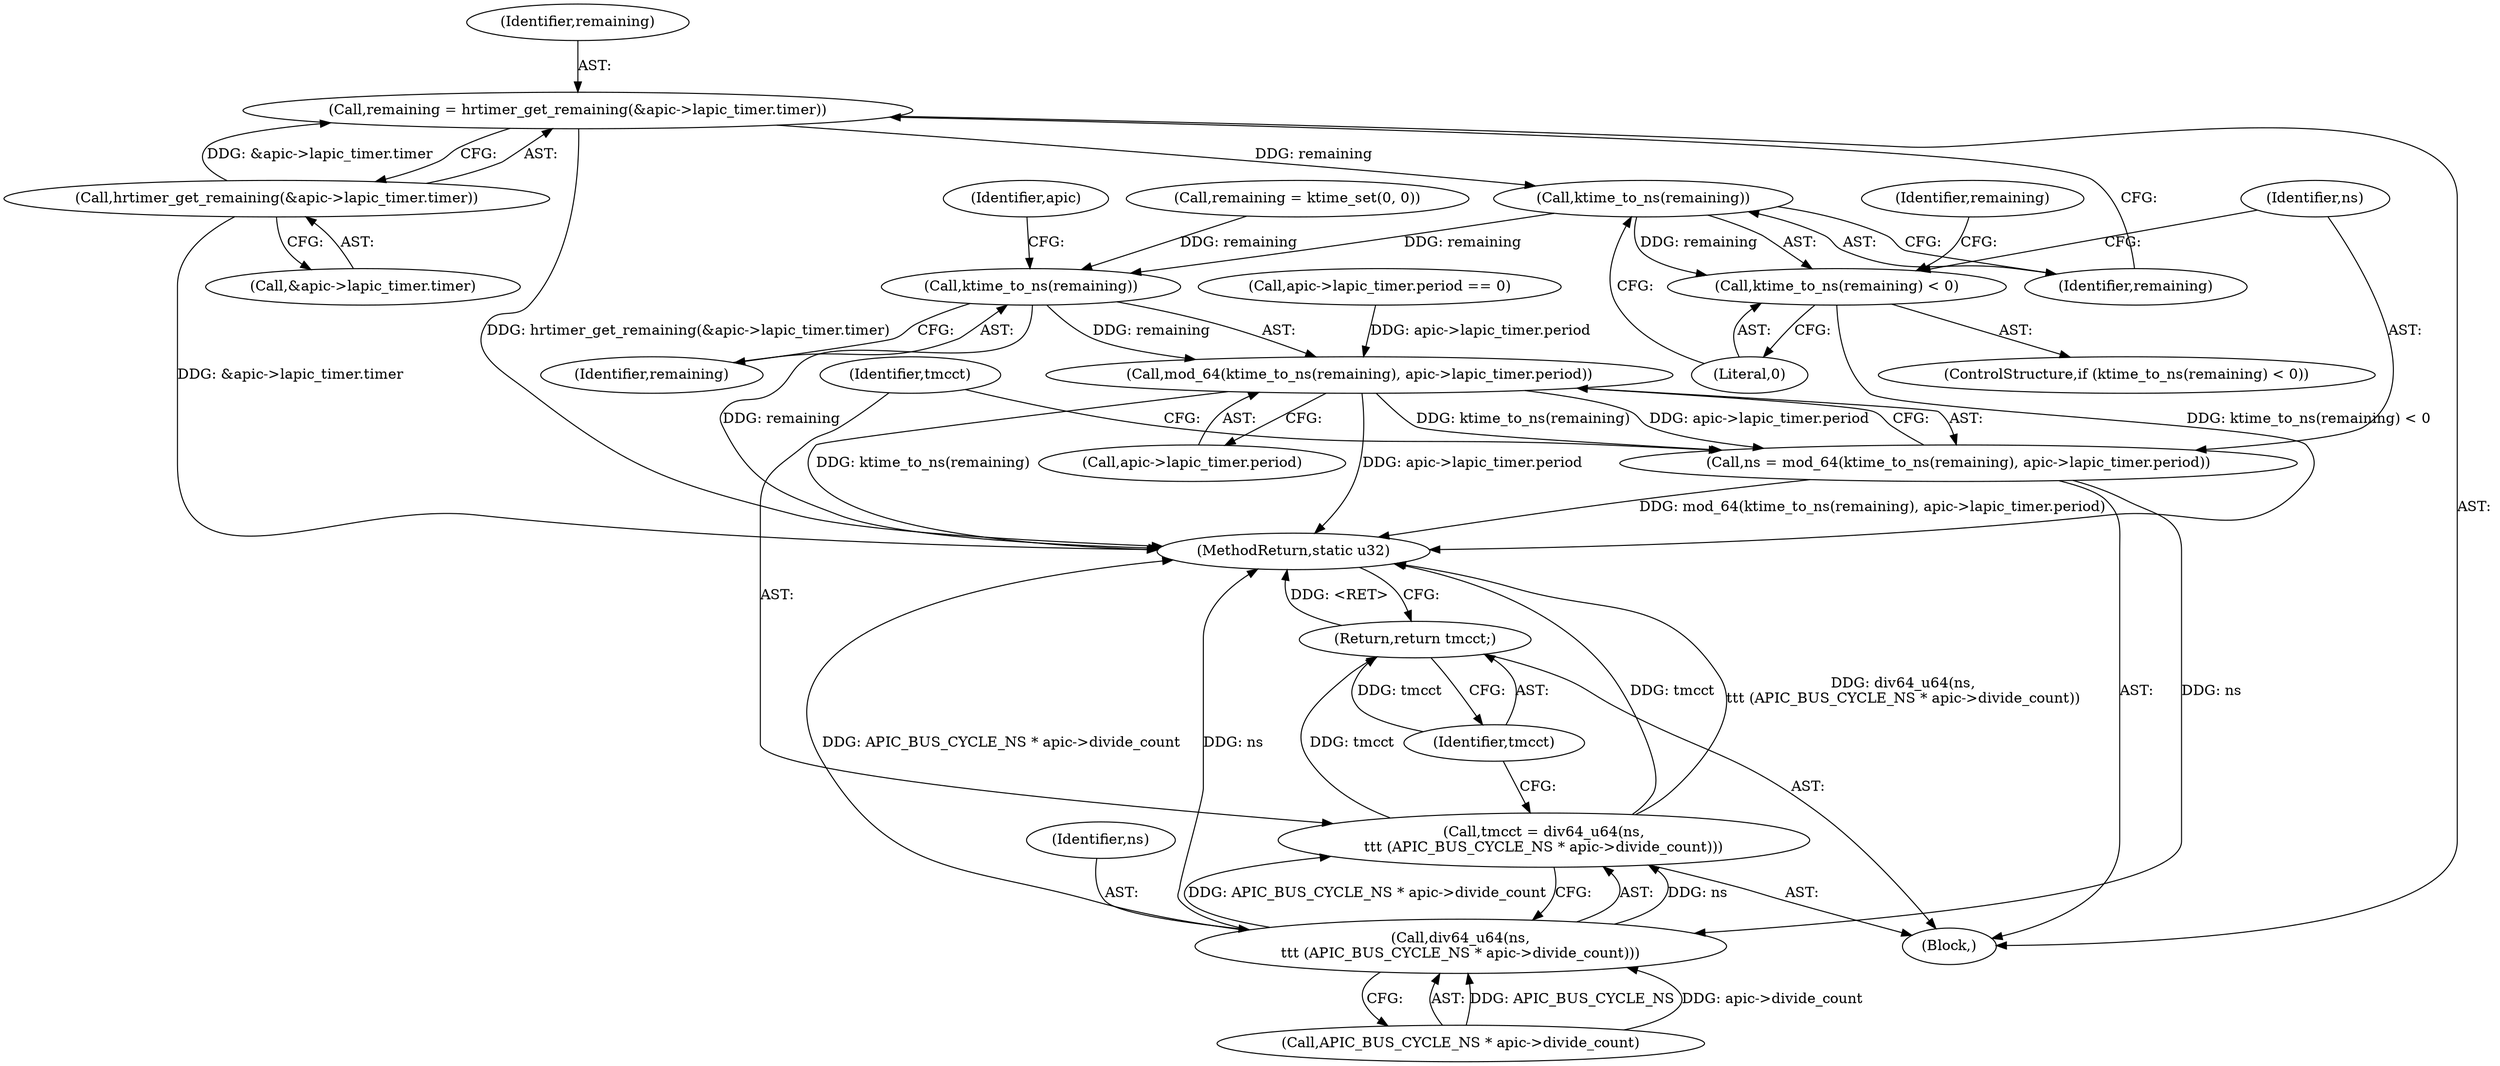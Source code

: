 digraph "0_linux_b963a22e6d1a266a67e9eecc88134713fd54775c@API" {
"1000127" [label="(Call,remaining = hrtimer_get_remaining(&apic->lapic_timer.timer))"];
"1000129" [label="(Call,hrtimer_get_remaining(&apic->lapic_timer.timer))"];
"1000138" [label="(Call,ktime_to_ns(remaining))"];
"1000137" [label="(Call,ktime_to_ns(remaining) < 0)"];
"1000149" [label="(Call,ktime_to_ns(remaining))"];
"1000148" [label="(Call,mod_64(ktime_to_ns(remaining), apic->lapic_timer.period))"];
"1000146" [label="(Call,ns = mod_64(ktime_to_ns(remaining), apic->lapic_timer.period))"];
"1000158" [label="(Call,div64_u64(ns,\n\t\t\t (APIC_BUS_CYCLE_NS * apic->divide_count)))"];
"1000156" [label="(Call,tmcct = div64_u64(ns,\n\t\t\t (APIC_BUS_CYCLE_NS * apic->divide_count)))"];
"1000165" [label="(Return,return tmcct;)"];
"1000128" [label="(Identifier,remaining)"];
"1000142" [label="(Identifier,remaining)"];
"1000148" [label="(Call,mod_64(ktime_to_ns(remaining), apic->lapic_timer.period))"];
"1000138" [label="(Call,ktime_to_ns(remaining))"];
"1000149" [label="(Call,ktime_to_ns(remaining))"];
"1000139" [label="(Identifier,remaining)"];
"1000166" [label="(Identifier,tmcct)"];
"1000159" [label="(Identifier,ns)"];
"1000140" [label="(Literal,0)"];
"1000151" [label="(Call,apic->lapic_timer.period)"];
"1000153" [label="(Identifier,apic)"];
"1000150" [label="(Identifier,remaining)"];
"1000160" [label="(Call,APIC_BUS_CYCLE_NS * apic->divide_count)"];
"1000137" [label="(Call,ktime_to_ns(remaining) < 0)"];
"1000127" [label="(Call,remaining = hrtimer_get_remaining(&apic->lapic_timer.timer))"];
"1000118" [label="(Call,apic->lapic_timer.period == 0)"];
"1000165" [label="(Return,return tmcct;)"];
"1000146" [label="(Call,ns = mod_64(ktime_to_ns(remaining), apic->lapic_timer.period))"];
"1000141" [label="(Call,remaining = ktime_set(0, 0))"];
"1000156" [label="(Call,tmcct = div64_u64(ns,\n\t\t\t (APIC_BUS_CYCLE_NS * apic->divide_count)))"];
"1000158" [label="(Call,div64_u64(ns,\n\t\t\t (APIC_BUS_CYCLE_NS * apic->divide_count)))"];
"1000103" [label="(Block,)"];
"1000130" [label="(Call,&apic->lapic_timer.timer)"];
"1000136" [label="(ControlStructure,if (ktime_to_ns(remaining) < 0))"];
"1000129" [label="(Call,hrtimer_get_remaining(&apic->lapic_timer.timer))"];
"1000167" [label="(MethodReturn,static u32)"];
"1000147" [label="(Identifier,ns)"];
"1000157" [label="(Identifier,tmcct)"];
"1000127" -> "1000103"  [label="AST: "];
"1000127" -> "1000129"  [label="CFG: "];
"1000128" -> "1000127"  [label="AST: "];
"1000129" -> "1000127"  [label="AST: "];
"1000139" -> "1000127"  [label="CFG: "];
"1000127" -> "1000167"  [label="DDG: hrtimer_get_remaining(&apic->lapic_timer.timer)"];
"1000129" -> "1000127"  [label="DDG: &apic->lapic_timer.timer"];
"1000127" -> "1000138"  [label="DDG: remaining"];
"1000129" -> "1000130"  [label="CFG: "];
"1000130" -> "1000129"  [label="AST: "];
"1000129" -> "1000167"  [label="DDG: &apic->lapic_timer.timer"];
"1000138" -> "1000137"  [label="AST: "];
"1000138" -> "1000139"  [label="CFG: "];
"1000139" -> "1000138"  [label="AST: "];
"1000140" -> "1000138"  [label="CFG: "];
"1000138" -> "1000137"  [label="DDG: remaining"];
"1000138" -> "1000149"  [label="DDG: remaining"];
"1000137" -> "1000136"  [label="AST: "];
"1000137" -> "1000140"  [label="CFG: "];
"1000140" -> "1000137"  [label="AST: "];
"1000142" -> "1000137"  [label="CFG: "];
"1000147" -> "1000137"  [label="CFG: "];
"1000137" -> "1000167"  [label="DDG: ktime_to_ns(remaining) < 0"];
"1000149" -> "1000148"  [label="AST: "];
"1000149" -> "1000150"  [label="CFG: "];
"1000150" -> "1000149"  [label="AST: "];
"1000153" -> "1000149"  [label="CFG: "];
"1000149" -> "1000167"  [label="DDG: remaining"];
"1000149" -> "1000148"  [label="DDG: remaining"];
"1000141" -> "1000149"  [label="DDG: remaining"];
"1000148" -> "1000146"  [label="AST: "];
"1000148" -> "1000151"  [label="CFG: "];
"1000151" -> "1000148"  [label="AST: "];
"1000146" -> "1000148"  [label="CFG: "];
"1000148" -> "1000167"  [label="DDG: apic->lapic_timer.period"];
"1000148" -> "1000167"  [label="DDG: ktime_to_ns(remaining)"];
"1000148" -> "1000146"  [label="DDG: ktime_to_ns(remaining)"];
"1000148" -> "1000146"  [label="DDG: apic->lapic_timer.period"];
"1000118" -> "1000148"  [label="DDG: apic->lapic_timer.period"];
"1000146" -> "1000103"  [label="AST: "];
"1000147" -> "1000146"  [label="AST: "];
"1000157" -> "1000146"  [label="CFG: "];
"1000146" -> "1000167"  [label="DDG: mod_64(ktime_to_ns(remaining), apic->lapic_timer.period)"];
"1000146" -> "1000158"  [label="DDG: ns"];
"1000158" -> "1000156"  [label="AST: "];
"1000158" -> "1000160"  [label="CFG: "];
"1000159" -> "1000158"  [label="AST: "];
"1000160" -> "1000158"  [label="AST: "];
"1000156" -> "1000158"  [label="CFG: "];
"1000158" -> "1000167"  [label="DDG: ns"];
"1000158" -> "1000167"  [label="DDG: APIC_BUS_CYCLE_NS * apic->divide_count"];
"1000158" -> "1000156"  [label="DDG: ns"];
"1000158" -> "1000156"  [label="DDG: APIC_BUS_CYCLE_NS * apic->divide_count"];
"1000160" -> "1000158"  [label="DDG: APIC_BUS_CYCLE_NS"];
"1000160" -> "1000158"  [label="DDG: apic->divide_count"];
"1000156" -> "1000103"  [label="AST: "];
"1000157" -> "1000156"  [label="AST: "];
"1000166" -> "1000156"  [label="CFG: "];
"1000156" -> "1000167"  [label="DDG: tmcct"];
"1000156" -> "1000167"  [label="DDG: div64_u64(ns,\n\t\t\t (APIC_BUS_CYCLE_NS * apic->divide_count))"];
"1000156" -> "1000165"  [label="DDG: tmcct"];
"1000165" -> "1000103"  [label="AST: "];
"1000165" -> "1000166"  [label="CFG: "];
"1000166" -> "1000165"  [label="AST: "];
"1000167" -> "1000165"  [label="CFG: "];
"1000165" -> "1000167"  [label="DDG: <RET>"];
"1000166" -> "1000165"  [label="DDG: tmcct"];
}
